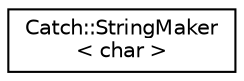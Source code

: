 digraph "Graphical Class Hierarchy"
{
  edge [fontname="Helvetica",fontsize="10",labelfontname="Helvetica",labelfontsize="10"];
  node [fontname="Helvetica",fontsize="10",shape=record];
  rankdir="LR";
  Node0 [label="Catch::StringMaker\l\< char \>",height=0.2,width=0.4,color="black", fillcolor="white", style="filled",URL="$structCatch_1_1StringMaker_3_01char_01_4.html"];
}
